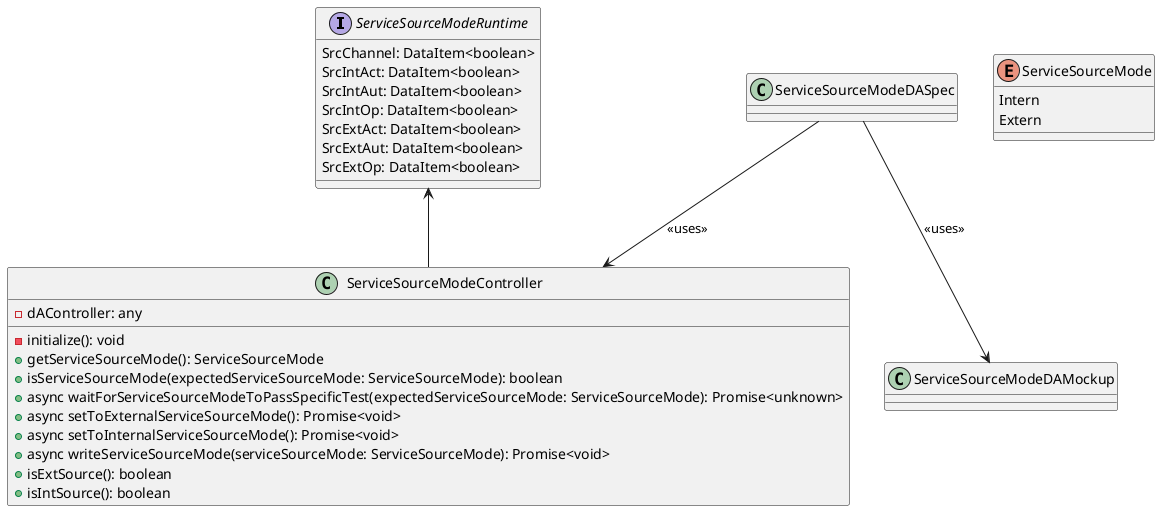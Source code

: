 /*
 * MIT License
 *
 * Copyright (c) 2021 P2O-Lab <p2o-lab@mailbox.tu-dresden.de>,
 * Chair for Process Control Systems, Technische Universität Dresden
 *
 * Permission is hereby granted, free of charge, to any person obtaining a copy
 * of this software and associated documentation files (the "Software"), to deal
 * in the Software without restriction, including without limitation the rights
 * to use, copy, modify, merge, publish, distribute, sublicense, and/or sell
 * copies of the Software, and to permit persons to whom the Software is
 * furnished to do so, subject to the following conditions:
 *
 * The above copyright notice and this permission notice shall be included in all
 * copies or substantial portions of the Software.
 *
 * THE SOFTWARE IS PROVIDED "AS IS", WITHOUT WARRANTY OF ANY KIND, EXPRESS OR
 * IMPLIED, INCLUDING BUT NOT LIMITED TO THE WARRANTIES OF MERCHANTABILITY,
 * FITNESS FOR A PARTICULAR PURPOSE AND NONINFRINGEMENT. IN NO EVENT SHALL THE
 * AUTHORS OR COPYRIGHT HOLDERS BE LIABLE FOR ANY CLAIM, DAMAGES OR OTHER
 * LIABILITY, WHETHER IN AN ACTION OF CONTRACT, TORT OR OTHERWISE, ARISING FROM,
 * OUT OF OR IN CONNECTION WITH THE SOFTWARE OR THE USE OR OTHER DEALINGS IN THE
 * SOFTWARE.
 */
 
@startuml
'https://plantuml.com/class-diagram

interface ServiceSourceModeRuntime{
    SrcChannel: DataItem<boolean>
	SrcIntAct: DataItem<boolean>
	SrcIntAut: DataItem<boolean>
	SrcIntOp: DataItem<boolean>
	SrcExtAct: DataItem<boolean>
	SrcExtAut: DataItem<boolean>
	SrcExtOp: DataItem<boolean>
}

enum ServiceSourceMode{
Intern
Extern
}


class ServiceSourceModeController{
    - dAController: any
    - initialize(): void
    + getServiceSourceMode(): ServiceSourceMode
    + isServiceSourceMode(expectedServiceSourceMode: ServiceSourceMode): boolean
    + async waitForServiceSourceModeToPassSpecificTest(expectedServiceSourceMode: ServiceSourceMode): Promise<unknown>
    + async setToExternalServiceSourceMode(): Promise<void>
    + async setToInternalServiceSourceMode(): Promise<void>
    + async writeServiceSourceMode(serviceSourceMode: ServiceSourceMode): Promise<void>
    + isExtSource(): boolean
    + isIntSource(): boolean
}

ServiceSourceModeRuntime <-- ServiceSourceModeController
ServiceSourceModeDASpec --> ServiceSourceModeController : <<uses>>
ServiceSourceModeDASpec --> ServiceSourceModeDAMockup : <<uses>>
@enduml
